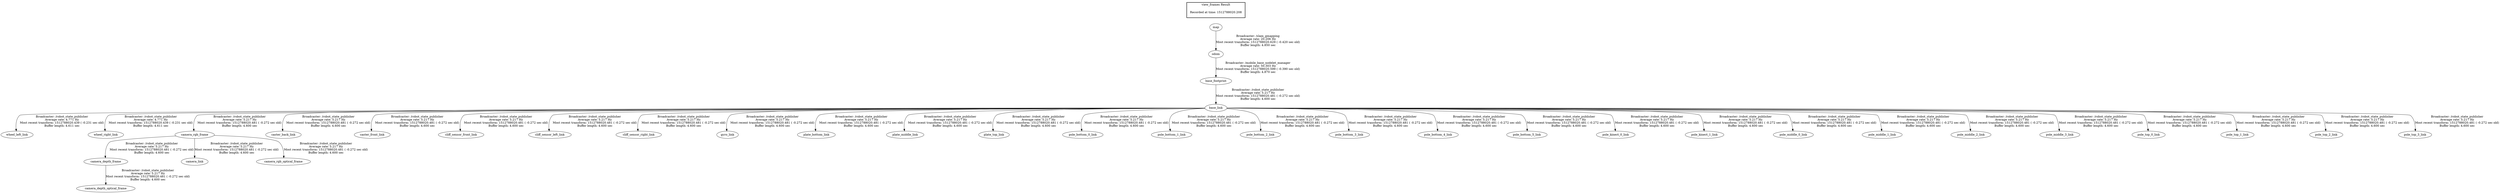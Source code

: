 digraph G {
"odom" -> "base_footprint"[label="Broadcaster: /mobile_base_nodelet_manager\nAverage rate: 50.303 Hz\nMost recent transform: 1512788020.599 ( -0.390 sec old)\nBuffer length: 4.870 sec\n"];
"map" -> "odom"[label="Broadcaster: /slam_gmapping\nAverage rate: 20.206 Hz\nMost recent transform: 1512788020.629 ( -0.420 sec old)\nBuffer length: 4.850 sec\n"];
"base_link" -> "wheel_left_link"[label="Broadcaster: /robot_state_publisher\nAverage rate: 4.771 Hz\nMost recent transform: 1512788020.439 ( -0.231 sec old)\nBuffer length: 4.611 sec\n"];
"base_footprint" -> "base_link"[label="Broadcaster: /robot_state_publisher\nAverage rate: 5.217 Hz\nMost recent transform: 1512788020.481 ( -0.272 sec old)\nBuffer length: 4.600 sec\n"];
"base_link" -> "wheel_right_link"[label="Broadcaster: /robot_state_publisher\nAverage rate: 4.771 Hz\nMost recent transform: 1512788020.439 ( -0.231 sec old)\nBuffer length: 4.611 sec\n"];
"camera_rgb_frame" -> "camera_depth_frame"[label="Broadcaster: /robot_state_publisher\nAverage rate: 5.217 Hz\nMost recent transform: 1512788020.481 ( -0.272 sec old)\nBuffer length: 4.600 sec\n"];
"base_link" -> "camera_rgb_frame"[label="Broadcaster: /robot_state_publisher\nAverage rate: 5.217 Hz\nMost recent transform: 1512788020.481 ( -0.272 sec old)\nBuffer length: 4.600 sec\n"];
"camera_depth_frame" -> "camera_depth_optical_frame"[label="Broadcaster: /robot_state_publisher\nAverage rate: 5.217 Hz\nMost recent transform: 1512788020.481 ( -0.272 sec old)\nBuffer length: 4.600 sec\n"];
"camera_rgb_frame" -> "camera_link"[label="Broadcaster: /robot_state_publisher\nAverage rate: 5.217 Hz\nMost recent transform: 1512788020.481 ( -0.272 sec old)\nBuffer length: 4.600 sec\n"];
"camera_rgb_frame" -> "camera_rgb_optical_frame"[label="Broadcaster: /robot_state_publisher\nAverage rate: 5.217 Hz\nMost recent transform: 1512788020.481 ( -0.272 sec old)\nBuffer length: 4.600 sec\n"];
"base_link" -> "caster_back_link"[label="Broadcaster: /robot_state_publisher\nAverage rate: 5.217 Hz\nMost recent transform: 1512788020.481 ( -0.272 sec old)\nBuffer length: 4.600 sec\n"];
"base_link" -> "caster_front_link"[label="Broadcaster: /robot_state_publisher\nAverage rate: 5.217 Hz\nMost recent transform: 1512788020.481 ( -0.272 sec old)\nBuffer length: 4.600 sec\n"];
"base_link" -> "cliff_sensor_front_link"[label="Broadcaster: /robot_state_publisher\nAverage rate: 5.217 Hz\nMost recent transform: 1512788020.481 ( -0.272 sec old)\nBuffer length: 4.600 sec\n"];
"base_link" -> "cliff_sensor_left_link"[label="Broadcaster: /robot_state_publisher\nAverage rate: 5.217 Hz\nMost recent transform: 1512788020.481 ( -0.272 sec old)\nBuffer length: 4.600 sec\n"];
"base_link" -> "cliff_sensor_right_link"[label="Broadcaster: /robot_state_publisher\nAverage rate: 5.217 Hz\nMost recent transform: 1512788020.481 ( -0.272 sec old)\nBuffer length: 4.600 sec\n"];
"base_link" -> "gyro_link"[label="Broadcaster: /robot_state_publisher\nAverage rate: 5.217 Hz\nMost recent transform: 1512788020.481 ( -0.272 sec old)\nBuffer length: 4.600 sec\n"];
"base_link" -> "plate_bottom_link"[label="Broadcaster: /robot_state_publisher\nAverage rate: 5.217 Hz\nMost recent transform: 1512788020.481 ( -0.272 sec old)\nBuffer length: 4.600 sec\n"];
"base_link" -> "plate_middle_link"[label="Broadcaster: /robot_state_publisher\nAverage rate: 5.217 Hz\nMost recent transform: 1512788020.481 ( -0.272 sec old)\nBuffer length: 4.600 sec\n"];
"base_link" -> "plate_top_link"[label="Broadcaster: /robot_state_publisher\nAverage rate: 5.217 Hz\nMost recent transform: 1512788020.481 ( -0.272 sec old)\nBuffer length: 4.600 sec\n"];
"base_link" -> "pole_bottom_0_link"[label="Broadcaster: /robot_state_publisher\nAverage rate: 5.217 Hz\nMost recent transform: 1512788020.481 ( -0.272 sec old)\nBuffer length: 4.600 sec\n"];
"base_link" -> "pole_bottom_1_link"[label="Broadcaster: /robot_state_publisher\nAverage rate: 5.217 Hz\nMost recent transform: 1512788020.481 ( -0.272 sec old)\nBuffer length: 4.600 sec\n"];
"base_link" -> "pole_bottom_2_link"[label="Broadcaster: /robot_state_publisher\nAverage rate: 5.217 Hz\nMost recent transform: 1512788020.481 ( -0.272 sec old)\nBuffer length: 4.600 sec\n"];
"base_link" -> "pole_bottom_3_link"[label="Broadcaster: /robot_state_publisher\nAverage rate: 5.217 Hz\nMost recent transform: 1512788020.481 ( -0.272 sec old)\nBuffer length: 4.600 sec\n"];
"base_link" -> "pole_bottom_4_link"[label="Broadcaster: /robot_state_publisher\nAverage rate: 5.217 Hz\nMost recent transform: 1512788020.481 ( -0.272 sec old)\nBuffer length: 4.600 sec\n"];
"base_link" -> "pole_bottom_5_link"[label="Broadcaster: /robot_state_publisher\nAverage rate: 5.217 Hz\nMost recent transform: 1512788020.481 ( -0.272 sec old)\nBuffer length: 4.600 sec\n"];
"base_link" -> "pole_kinect_0_link"[label="Broadcaster: /robot_state_publisher\nAverage rate: 5.217 Hz\nMost recent transform: 1512788020.481 ( -0.272 sec old)\nBuffer length: 4.600 sec\n"];
"base_link" -> "pole_kinect_1_link"[label="Broadcaster: /robot_state_publisher\nAverage rate: 5.217 Hz\nMost recent transform: 1512788020.481 ( -0.272 sec old)\nBuffer length: 4.600 sec\n"];
"base_link" -> "pole_middle_0_link"[label="Broadcaster: /robot_state_publisher\nAverage rate: 5.217 Hz\nMost recent transform: 1512788020.481 ( -0.272 sec old)\nBuffer length: 4.600 sec\n"];
"base_link" -> "pole_middle_1_link"[label="Broadcaster: /robot_state_publisher\nAverage rate: 5.217 Hz\nMost recent transform: 1512788020.481 ( -0.272 sec old)\nBuffer length: 4.600 sec\n"];
"base_link" -> "pole_middle_2_link"[label="Broadcaster: /robot_state_publisher\nAverage rate: 5.217 Hz\nMost recent transform: 1512788020.481 ( -0.272 sec old)\nBuffer length: 4.600 sec\n"];
"base_link" -> "pole_middle_3_link"[label="Broadcaster: /robot_state_publisher\nAverage rate: 5.217 Hz\nMost recent transform: 1512788020.481 ( -0.272 sec old)\nBuffer length: 4.600 sec\n"];
"base_link" -> "pole_top_0_link"[label="Broadcaster: /robot_state_publisher\nAverage rate: 5.217 Hz\nMost recent transform: 1512788020.481 ( -0.272 sec old)\nBuffer length: 4.600 sec\n"];
"base_link" -> "pole_top_1_link"[label="Broadcaster: /robot_state_publisher\nAverage rate: 5.217 Hz\nMost recent transform: 1512788020.481 ( -0.272 sec old)\nBuffer length: 4.600 sec\n"];
"base_link" -> "pole_top_2_link"[label="Broadcaster: /robot_state_publisher\nAverage rate: 5.217 Hz\nMost recent transform: 1512788020.481 ( -0.272 sec old)\nBuffer length: 4.600 sec\n"];
"base_link" -> "pole_top_3_link"[label="Broadcaster: /robot_state_publisher\nAverage rate: 5.217 Hz\nMost recent transform: 1512788020.481 ( -0.272 sec old)\nBuffer length: 4.600 sec\n"];
edge [style=invis];
 subgraph cluster_legend { style=bold; color=black; label ="view_frames Result";
"Recorded at time: 1512788020.208"[ shape=plaintext ] ;
 }->"map";
}